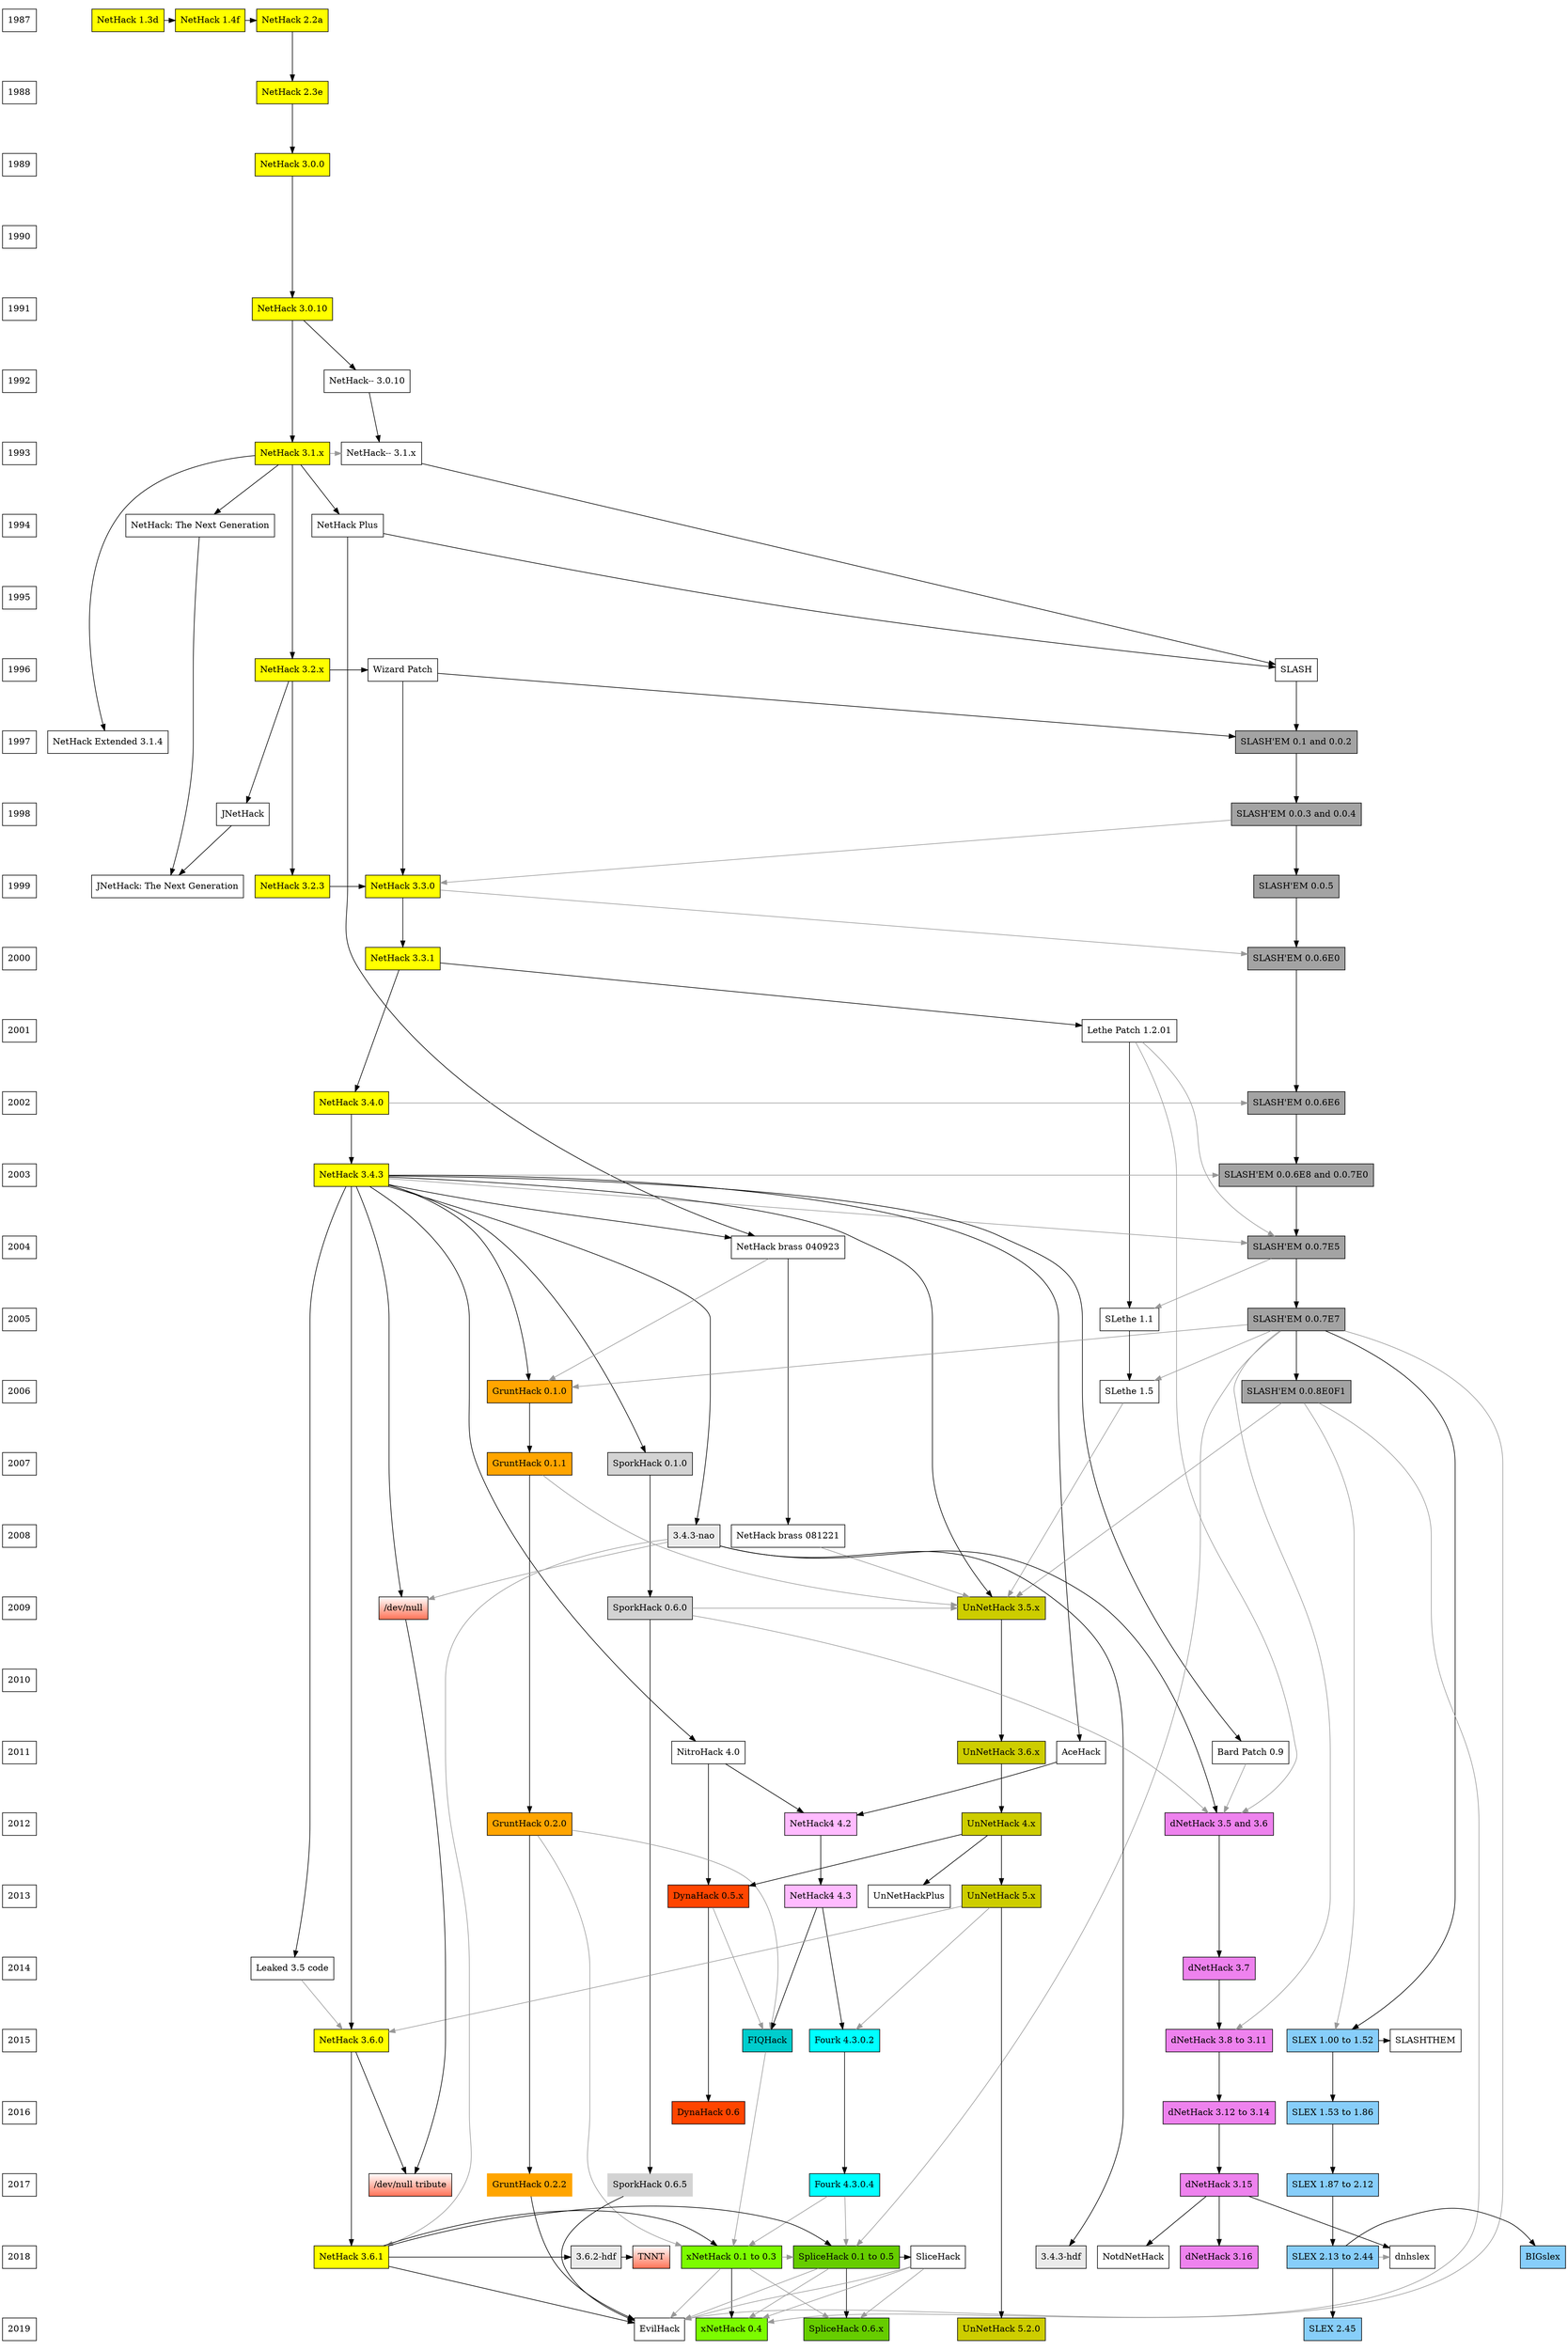 /* Timeline of all NetHack variants, organized by date.
 *
 * A solid line represents a direct derivation; a dashed line represents
 * inspiration or a smaller group of features copied over.
 *
 * Yellow boxes represent vanilla; white boxes represent abandoned, obsoleted,
 * or fringe variants; various other colors denote active or at least
 * maintained variants.
 *
 * If a variant has more than one release in a year, they are generally merged
 * to avoid having to put two adjacent nodes for the same thing.
 *
 * Also, some releases might be skipped if nothing interesting happened with
 * that node.
 *
 * This graph is not very good at displaying rolling releases that don't have
 * tagged versions; in particular, 3.4.3-nao is a long running one. Variants
 * are marked as unversioned if they don't have clear version numbers (such as
 * FIQHack), or are new in the current year, or were abandoned after one
 * release and only ever had one version.
 *
 * The rules of thumb for whether a current variant should be included on this
 * graph are generally: it should be playable on a server, it should have had
 * at least one release, and it should not be a self-proclaimed joke variant.
 * It's up for some debate what happens if a variant is abandoned, then picked
 * back up by someone else and development and releases resume. Currently these
 * are rendered with a border of their fill color (i.e. no border).
 *
 * Original for UnNetHack by Patric Mueller (bhaak).
 * Updated to reflect changes since 2009 and all other variants by aosdict.
 */

digraph unix {
/* experimental */
/* splines="ortho"; */

ratio=1.50;

        node [shape=rect, style=filled, fillcolor=white];

	1987 [shape=rect];
	1988 [shape=rect];
	1989 [shape=rect];
	1990 [shape=rect];
	1991 [shape=rect];
	1992 [shape=rect];
	1993 [shape=rect];
	1994 [shape=rect];
	1995 [shape=rect];
	1996 [shape=rect];
	1997 [shape=rect];
	1998 [shape=rect];
	1999 [shape=rect];
	2000 [shape=rect];
	2001 [shape=rect];
	2002 [shape=rect];
	2003 [shape=rect];
	2004 [shape=rect];
	2005 [shape=rect];
	2006 [shape=rect];
	2007 [shape=rect];
	2008 [shape=rect];
	2009 [shape=rect];
	2010 [shape=rect];
	2011 [shape=rect];
	2012 [shape=rect];
	2013 [shape=rect];
	2014 [shape=rect];
	2015 [shape=rect];
	2016 [shape=rect];
	2017 [shape=rect];
	2018 [shape=rect];
	2019 [shape=rect];

        /* Arrows in this section are for formatting only and should all be
         * marked invisible, conveying no semantic information about the
         * variants. Beware of cascading effects from GraphViz subsequently
         * messing up the graph in other places after applying a constraint here.
         * If there *is* already a real relationship between two of the nodes
         * on the same level, be sure to omit any invisible arrows here, since
         * they will mess up the actually rendering arrows, and the relationship
         * will be preserved anyway. */
        {rank=same; 1987 "NetHack 1.3d" "NetHack 1.4f" "NetHack 2.2a" ;}
        {rank=same; 1988 "NetHack 2.3e" ;}
        {rank=same; 1989 "NetHack 3.0.0" ;}
        {rank=same; 1990 ;}
        {rank=same; 1991 "NetHack 3.0.10" ;}
        {rank=same; 1992 "NetHack-- 3.0.10" ;}
        {rank=same; 1993 "NetHack 3.1.x" "NetHack-- 3.1.x" ;}
        {rank=same; 1994 "NetHack Plus" "NetHack: The Next Generation" ;}
        {rank=same; 1995 ;}
        {rank=same; 1996 "NetHack 3.2.x" "SLASH" "Wizard Patch" ;}
        {rank=same; 1997 "NetHack Extended 3.1.4" "SLASH'EM 0.1 and 0.0.2" ;}
        {rank=same; 1998 "JNetHack" "SLASH'EM 0.0.3 and 0.0.4" ;}
        {rank=same; 1999 "NetHack 3.2.3" "NetHack 3.3.0" "JNetHack: The Next Generation" "SLASH'EM 0.0.5" ;}
        {rank=same; 2000 "NetHack 3.3.1" "SLASH'EM 0.0.6E0" ;}
        {rank=same; 2001 "Lethe Patch 1.2.01" ;}
        {rank=same; 2002 "NetHack 3.4.0" "SLASH'EM 0.0.6E6"  ;}
        {rank=same; 2003 "NetHack 3.4.3" "SLASH'EM 0.0.6E8 and 0.0.7E0" ;}
        {rank=same; 2004 "NetHack brass 040923" "SLASH'EM 0.0.7E5" ;}
        {rank=same; 2005 "SLASH'EM 0.0.7E7" "SLethe 1.1" ;}
        {rank=same; 2006 "GruntHack 0.1.0" "SLASH'EM 0.0.8E0F1" "SLethe 1.5" ;}
        {rank=same; 2007 "SporkHack 0.1.0" "GruntHack 0.1.1" ;}
        {rank=same; 2008 "NetHack brass 081221" "3.4.3-nao";}
        {rank=same; 2009 "UnNetHack 3.5.x" "SporkHack 0.6.0";}
        {rank=same; 2011 "UnNetHack 3.6.x" "AceHack" "NitroHack 4.0" "Bard Patch 0.9" ;}
        {rank=same; 2012 "NetHack4 4.2" "GruntHack 0.2.0" "UnNetHack 4.x" "dNetHack 3.5 and 3.6" ;}
        {rank=same; 2013 "NetHack4 4.3" "DynaHack 0.5.x" "UnNetHack 5.x" "UnNetHackPlus" ;}
        {rank=same; 2014 "Leaked 3.5 code" "dNetHack 3.7" ;}
        {rank=same; 2015 "NetHack 3.6.0" "FIQHack" "Fourk 4.3.0.2" "dNetHack 3.8 to 3.11" "SLEX 1.00 to 1.52" "SLASHTHEM" ;}
        {rank=same; 2016 "dNetHack 3.12 to 3.14" "DynaHack 0.6" "SLEX 1.53 to 1.86" ;}
        {rank=same; 2017 "SporkHack 0.6.5" "GruntHack 0.2.2" "Fourk 4.3.0.4" "dNetHack 3.15" "SLEX 1.87 to 2.12" "/dev/null tribute";}
        {rank=same; 2018 "NetHack 3.6.1" "3.4.3-hdf" "xNetHack 0.1 to 0.3" "SpliceHack 0.1 to 0.5" "3.6.2-hdf" "TNNT" "SliceHack" "NotdNetHack" "dNetHack 3.16" "SLEX 2.13 to 2.44" "dnhslex" "BIGslex"  ;}
        {rank=same; 2019 "xNetHack 0.4" "SpliceHack 0.6.x" "EvilHack" "UnNetHack 5.2.0" "SLEX 2.45" ;}

	/* NetHack */
	"NetHack 1.3d" -> "NetHack 1.4f" -> "NetHack 2.2a" -> "NetHack 2.3e" -> "NetHack 3.0.0" -> "NetHack 3.0.10" -> "NetHack 3.1.x" -> "NetHack 3.2.x" -> "NetHack 3.2.3" -> "NetHack 3.3.0" -> "NetHack 3.3.1" -> "NetHack 3.4.0" -> "NetHack 3.4.3" -> "NetHack 3.6.0" -> "NetHack 3.6.1" [weight=10];
        "NetHack 3.4.3" -> "Leaked 3.5 code"
        "Leaked 3.5 code" -> "NetHack 3.6.0" [color=gray60];
	"NetHack 1.3d" [fillcolor="yellow"];
	"NetHack 1.4f" [fillcolor="yellow"];
	"NetHack 2.2a" [fillcolor="yellow"];
	"NetHack 2.3e" [fillcolor="yellow"];
	"NetHack 3.0.0" [fillcolor="yellow"];
	"NetHack 3.0.10" [fillcolor="yellow"];
	"NetHack 3.1.x" [fillcolor="yellow"];
	"NetHack 3.2.x" [fillcolor="yellow"];
	"NetHack 3.2.3" [fillcolor="yellow"];
	"NetHack 3.3.0" [fillcolor="yellow"];
	"NetHack 3.3.1" [fillcolor="yellow"];
	"NetHack 3.4.0" [fillcolor="yellow"];
	"NetHack 3.4.3" [group=vanilla, fillcolor="yellow"];
	"NetHack 3.6.0" [group=vanilla, fillcolor="yellow"];
	"NetHack 3.6.1" [group=vanilla, fillcolor="yellow"];

	/* NetHack: The Next Generation */
	"NetHack 3.1.x" -> "NetHack: The Next Generation";

        /* NetHack Extended */
        "NetHack 3.1.x" -> "NetHack Extended 3.1.4";

        /* JNetHack */
        "NetHack 3.2.x" -> "JNetHack";
        "JNetHack" -> "JNetHack: The Next Generation";
        "NetHack: The Next Generation" -> "JNetHack: The Next Generation";

	/* nethackwiki.com/wiki/NetHack-- */
	"NetHack 3.0.10" -> "NetHack-- 3.0.10";
	"NetHack-- 3.0.10" -> "NetHack-- 3.1.x";
	"NetHack 3.1.x" -> "NetHack-- 3.1.x" [color=gray60];

	/* nethack.wikia.com/wiki/NetHack_Plus */
	"NetHack 3.1.x" -> "NetHack Plus";

	/* SLASH V1 - V6,  slashem/dat/history */
	"NetHack-- 3.1.x" -> "SLASH";
	"NetHack Plus" -> "SLASH";
        "SLASH" [group=slash];

	/* Wizard Patch */
	"NetHack 3.2.x" -> "Wizard Patch";
	"Wizard Patch" -> "NetHack 3.3.0";
	"Wizard Patch" -> "SLASH'EM 0.1 and 0.0.2";

	/* SLASH EM */
	"SLASH" -> "SLASH'EM 0.1 and 0.0.2";
	"NetHack 3.3.0" -> "SLASH'EM 0.0.6E0" [color=gray60];
	"NetHack 3.4.0" -> "SLASH'EM 0.0.6E6" [color=gray60];
	"NetHack 3.4.3" -> "SLASH'EM 0.0.6E8 and 0.0.7E0" [color=gray60];
	"NetHack 3.4.3" -> "SLASH'EM 0.0.7E5" [color=gray60];
        "SLASH'EM 0.0.3 and 0.0.4" -> "NetHack 3.3.0" [color=gray60];
	"SLASH'EM 0.1 and 0.0.2" -> "SLASH'EM 0.0.3 and 0.0.4" -> "SLASH'EM 0.0.5" -> "SLASH'EM 0.0.6E0" -> "SLASH'EM 0.0.6E6" ->  "SLASH'EM 0.0.6E8 and 0.0.7E0" -> "SLASH'EM 0.0.7E5" -> "SLASH'EM 0.0.7E7" -> "SLASH'EM 0.0.8E0F1";
	"SLASH'EM 0.1 and 0.0.2"  [group=slash, fillcolor=gray64];
	"SLASH'EM 0.0.3 and 0.0.4"  [group=slash, fillcolor=gray64];
	"SLASH'EM 0.0.5"  [group=slash, fillcolor=gray64];
	"SLASH'EM 0.0.6E0"  [group=slash, fillcolor=gray64];
	"SLASH'EM 0.0.6E6"  [group=slash, fillcolor=gray64];
	"SLASH'EM 0.0.6E8 and 0.0.7E0"  [group=slash, fillcolor=gray64];
	"SLASH'EM 0.0.7E5"  [group=slash, fillcolor=gray64];
	"SLASH'EM 0.0.7E7"  [group=slash, fillcolor=gray64];
	"SLASH'EM 0.0.8E0F1" [group=slash, fillcolor=gray64];

        /* NAO - alt.org/nethack */
        "NetHack 3.4.3" -> "3.4.3-nao";
        "3.4.3-nao" -> "NetHack 3.6.1" [color=gray60];
        "3.4.3-nao" [fillcolor="gray92"];

        /* HDF - hardfought.org server builds */
        "NetHack 3.6.1" -> "3.6.2-hdf";
        "3.4.3-nao" -> "3.4.3-hdf";
        "3.6.2-hdf" [fillcolor="gray92"]
        "3.4.3-hdf" [fillcolor="gray92"]

        /* devnull tournament */
        "NetHack 3.4.3" -> "/dev/null";
        "3.4.3-nao" -> "/dev/null" [color=gray60];
        "/dev/null" -> "/dev/null tribute";
        "NetHack 3.6.0" -> "/dev/null tribute";
        "/dev/null" [fillcolor="white:coral1", gradientangle=270]
        "/dev/null tribute" [fillcolor="white:coral1", gradientangle=270]

        /* The November NetHack Tournament */
        "3.6.2-hdf" -> "TNNT";
        "TNNT" [fillcolor="white:coral1", gradientangle=270]

	/* GruntHack */
	"NetHack 3.4.3" -> "GruntHack 0.1.0";
        "SLASH'EM 0.0.7E7" -> "GruntHack 0.1.0" [color=gray60];
        "NetHack brass 040923" -> "GruntHack 0.1.0" [color=gray60];
	"GruntHack 0.1.0" -> "GruntHack 0.1.1";
        "GruntHack 0.1.1" -> "GruntHack 0.2.0";
        "GruntHack 0.2.0" -> "GruntHack 0.2.2";
	"GruntHack 0.1.0" [group=gh, fillcolor=orange];
	"GruntHack 0.1.1" [group=gh, fillcolor=orange];
        "GruntHack 0.2.0" [group=gh, fillcolor=orange];
        "GruntHack 0.2.2" [group=gh, fillcolor=orange, color=orange];

	/* SporkHack */
	"NetHack 3.4.3" -> "SporkHack 0.1.0";
	"SporkHack 0.1.0" -> "SporkHack 0.6.0";
	"SporkHack 0.6.0" -> "SporkHack 0.6.5";
        "SporkHack 0.1.0" [group=spork, fillcolor=lightgray];
        "SporkHack 0.6.0" [group=spork, fillcolor=lightgray];
        "SporkHack 0.6.5" [group=spork, fillcolor=lightgray, color=lightgray];

	/* NetHack brass www.maroon.dti.ne.jp/youkan/nethack/index_e.html */
	"NetHack 3.4.3" -> "NetHack brass 040923";
	"NetHack Plus" -> "NetHack brass 040923";
	"NetHack brass 040923" -> "NetHack brass 081221";
	"NetHack brass 040923" [group=brass];
        "NetHack brass 081221" [group=brass];

	/* Lethe Patch */
	"NetHack 3.3.1" -> "Lethe Patch 1.2.01";
	"Lethe Patch 1.2.01" -> "SLethe 1.1" -> "SLethe 1.5";
	"Lethe Patch 1.2.01" -> "SLASH'EM 0.0.7E5" [color=gray60];
        "SLASH'EM 0.0.7E5" -> "SLethe 1.1" [color=gray60];
        "SLASH'EM 0.0.7E7" -> "SLethe 1.5" [color=gray60];
        "Lethe Patch 1.2.01" [group=slethe]
        "SLethe 1.1" [group=slethe]
        "SLethe 1.5" [group=slethe]

	/* UnNetHack */
	"NetHack 3.4.3" -> "UnNetHack 3.5.x";
	"SLASH'EM 0.0.8E0F1" -> "UnNetHack 3.5.x" [color=gray60];
	"NetHack brass 081221" -> "UnNetHack 3.5.x" [color=gray60];
	"GruntHack 0.1.1" -> "UnNetHack 3.5.x" [color=gray60];
	"SporkHack 0.6.0" -> "UnNetHack 3.5.x" [color=gray60];
	"SLethe 1.5" -> "UnNetHack 3.5.x" [color=gray60];
        "UnNetHack 3.5.x" -> "UnNetHack 3.6.x" -> "UnNetHack 4.x" -> "UnNetHack 5.x" -> "UnNetHack 5.2.0";
        "UnNetHack 5.x" -> "NetHack 3.6.0" [color=gray60];
	"UnNetHack 3.5.x" [group=un, fillcolor=yellow3];
	"UnNetHack 3.6.x" [group=un, fillcolor=yellow3];
	"UnNetHack 4.x" [group=un, fillcolor=yellow3];
	"UnNetHack 5.x" [group=un, fillcolor=yellow3];
	"UnNetHack 5.2.0" [group=un, fillcolor=yellow3];

        /* UnNetHackPlus */
        "UnNetHack 4.x" -> "UnNetHackPlus"

        /* Bard patch */
        "NetHack 3.4.3" -> "Bard Patch 0.9"

        /* dNetHack */
        "3.4.3-nao" -> "dNetHack 3.5 and 3.6" -> "dNetHack 3.7" -> "dNetHack 3.8 to 3.11" -> "dNetHack 3.12 to 3.14" -> "dNetHack 3.15" -> "dNetHack 3.16"
        "Bard Patch 0.9" -> "dNetHack 3.5 and 3.6" [color=gray60];
        "Lethe Patch 1.2.01" -> "dNetHack 3.5 and 3.6" [color=gray60];
        "SLASH'EM 0.0.7E7" -> "dNetHack 3.8 to 3.11" [color=gray60];
        "SporkHack 0.6.0" -> "dNetHack 3.5 and 3.6" [color=gray60];
        "dNetHack 3.5 and 3.6" [group=dnh, fillcolor=violet];
        "dNetHack 3.7" [group=dnh, fillcolor=violet];
        "dNetHack 3.8 to 3.11" [group=dnh, fillcolor=violet];
        "dNetHack 3.12 to 3.14" [group=dnh, fillcolor=violet];
        "dNetHack 3.15" [group=dnh, fillcolor=violet];
        "dNetHack 3.16" [group=dnh, fillcolor=violet];

        /* NotDNetHack */
        "dNetHack 3.15" -> "NotdNetHack"

        /* AceHack */
        "NetHack 3.4.3" -> "AceHack"

        /* Nitro and NetHack4 */
        "NetHack 3.4.3" -> "NitroHack 4.0"
        "NitroHack 4.0" -> "NetHack4 4.2"
        "AceHack" -> "NetHack4 4.2"
        "NetHack4 4.2" -> "NetHack4 4.3"
        "NetHack4 4.2" [group=nh4, fillcolor=plum1];
        "NetHack4 4.3" [group=nh4, fillcolor=plum1];

        /* Fourk */
        "NetHack4 4.3" -> "Fourk 4.3.0.2"
        "Fourk 4.3.0.2" -> "Fourk 4.3.0.4"
        "UnNetHack 5.x" -> "Fourk 4.3.0.2" [color=gray60];
        "Fourk 4.3.0.2" [group=fourk, fillcolor=cyan];
        "Fourk 4.3.0.4" [group=fourk, fillcolor=cyan];

        /* FIQHack */
        "NetHack4 4.3" -> "FIQHack"
        "GruntHack 0.2.0" -> "FIQHack" [color=gray60];
        "DynaHack 0.5.x" -> "FIQHack" [color=gray60];
        "FIQHack" [fillcolor=cyan3];

        /* DynaHack */
        "NitroHack 4.0" -> "DynaHack 0.5.x"
        "UnNetHack 4.x" -> "DynaHack 0.5.x"
        "DynaHack 0.5.x" -> "DynaHack 0.6"
        "DynaHack 0.5.x" [group=dyn, fillcolor=orangered];
        "DynaHack 0.6" [group=dyn, fillcolor=orangered];

        /* SLEX and SLASHTHEM */
        "SLASH'EM 0.0.7E7" -> "SLEX 1.00 to 1.52"
        "SLASH'EM 0.0.8E0F1" -> "SLEX 1.00 to 1.52" [color=gray60];
        "SLEX 1.00 to 1.52" -> "SLEX 1.53 to 1.86"
        "SLEX 1.53 to 1.86" -> "SLEX 1.87 to 2.12"
        "SLEX 1.87 to 2.12" -> "SLEX 2.13 to 2.44"
        "SLEX 2.13 to 2.44" -> "SLEX 2.45"
        "SLEX 1.00 to 1.52" -> "SLASHTHEM"
        "SLEX 1.00 to 1.52" [group=slex, fillcolor=lightskyblue];
        "SLEX 1.53 to 1.86" [group=slex, fillcolor=lightskyblue];
        "SLEX 1.87 to 2.12" [group=slex, fillcolor=lightskyblue];
        "SLEX 2.13 to 2.44" [group=slex, fillcolor=lightskyblue];
        "SLEX 2.45" [group=slex, fillcolor=lightskyblue];

        /* Amy, why */
        "SLEX 2.13 to 2.44" -> "dnhslex" [color=gray60];
        "dNetHack 3.15" -> "dnhslex";
        "SLEX 2.13 to 2.44" -> "BIGslex"
        "BIGslex" [fillcolor=lightskyblue];

        /* xNetHack */
        "NetHack 3.6.1" -> "xNetHack 0.1 to 0.3";
        "GruntHack 0.2.0" -> "xNetHack 0.1 to 0.3" [color=gray60];
        "Fourk 4.3.0.4" -> "xNetHack 0.1 to 0.3" [color=gray60];
        "FIQHack" -> "xNetHack 0.1 to 0.3" [color=gray60];
        "SLASH'EM 0.0.7E7" -> "xNetHack 0.4" [color=gray60];
        "SpliceHack 0.1 to 0.5" -> "xNetHack 0.4" [color=gray60];
        "SliceHack" -> "xNetHack 0.4" [color=gray60];
        "xNetHack 0.1 to 0.3" -> "xNetHack 0.4";
        "xNetHack 0.1 to 0.3" [group=xnh, fillcolor=lawngreen];
        "xNetHack 0.4" [group=xnh, fillcolor=lawngreen];

        /* SpliceHack */
        "NetHack 3.6.1" -> "SpliceHack 0.1 to 0.5";
        "xNetHack 0.1 to 0.3" -> "SpliceHack 0.1 to 0.5" [color=gray60];
        "SLASH'EM 0.0.7E7" -> "SpliceHack 0.1 to 0.5" [color=gray60];
        "Fourk 4.3.0.4" -> "SpliceHack 0.1 to 0.5" [color=gray60];
        "xNetHack 0.1 to 0.3" -> "SpliceHack 0.6.x" [color=gray60];
        "SliceHack" -> "SpliceHack 0.6.x" [color=gray60];
        "SpliceHack 0.1 to 0.5" -> "SpliceHack 0.6.x";
        "SpliceHack 0.1 to 0.5" [group=spl, fillcolor=chartreuse3];
        "SpliceHack 0.6.x" [group=spl, fillcolor=chartreuse3];

        /* Michael Searle's SliceHack */
        "SpliceHack 0.1 to 0.5" -> "SliceHack" [weight=10];

        /* K2's EvilHack */
        "NetHack 3.6.1" -> "EvilHack";
        "GruntHack 0.2.2" -> "EvilHack";
        "SporkHack 0.6.5" -> "EvilHack";
        "xNetHack 0.1 to 0.3" -> "EvilHack" [color=gray60];
        "SpliceHack 0.1 to 0.5" -> "EvilHack" [color=gray60];
        "SliceHack" -> "EvilHack" [color=gray60];
        "SLASH'EM 0.0.8E0F1" -> "EvilHack" [color=gray60];
        "EvilHack" [group=evil];


	"1987" -> "1988" -> "1989" -> "1990" -> "1991" -> "1992" -> "1993" -> "1994" -> "1995" -> "1996" -> "1997" -> "1998" -> "1999" -> "2000" -> "2001" -> "2002" -> "2003" -> "2004" -> "2005" -> "2006" -> "2007" -> "2008" -> "2009" -> "2010" -> "2011" -> "2012" -> "2013" -> "2014" -> "2015" -> "2016" -> "2017" -> "2018" -> "2019" [shape=rect, style=invis];

}
